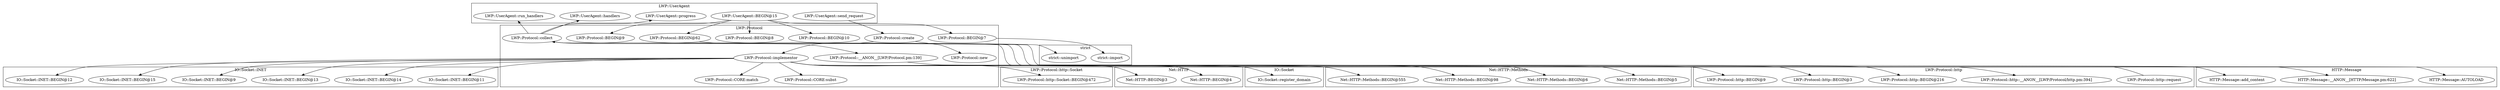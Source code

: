 digraph {
graph [overlap=false]
subgraph cluster_IO_Socket_INET {
	label="IO::Socket::INET";
	"IO::Socket::INET::BEGIN@11";
	"IO::Socket::INET::BEGIN@14";
	"IO::Socket::INET::BEGIN@13";
	"IO::Socket::INET::BEGIN@9";
	"IO::Socket::INET::BEGIN@15";
	"IO::Socket::INET::BEGIN@12";
}
subgraph cluster_LWP_UserAgent {
	label="LWP::UserAgent";
	"LWP::UserAgent::handlers";
	"LWP::UserAgent::send_request";
	"LWP::UserAgent::BEGIN@15";
	"LWP::UserAgent::run_handlers";
	"LWP::UserAgent::progress";
}
subgraph cluster_LWP_Protocol {
	label="LWP::Protocol";
	"LWP::Protocol::BEGIN@10";
	"LWP::Protocol::collect";
	"LWP::Protocol::BEGIN@7";
	"LWP::Protocol::implementor";
	"LWP::Protocol::create";
	"LWP::Protocol::BEGIN@8";
	"LWP::Protocol::CORE:match";
	"LWP::Protocol::__ANON__[LWP/Protocol.pm:139]";
	"LWP::Protocol::CORE:subst";
	"LWP::Protocol::BEGIN@9";
	"LWP::Protocol::new";
	"LWP::Protocol::BEGIN@62";
}
subgraph cluster_LWP_Protocol_http_Socket {
	label="LWP::Protocol::http::Socket";
	"LWP::Protocol::http::Socket::BEGIN@472";
}
subgraph cluster_HTTP_Message {
	label="HTTP::Message";
	"HTTP::Message::add_content";
	"HTTP::Message::__ANON__[HTTP/Message.pm:622]";
	"HTTP::Message::AUTOLOAD";
}
subgraph cluster_strict {
	label="strict";
	"strict::import";
	"strict::unimport";
}
subgraph cluster_Net_HTTP {
	label="Net::HTTP";
	"Net::HTTP::BEGIN@4";
	"Net::HTTP::BEGIN@3";
}
subgraph cluster_IO_Socket {
	label="IO::Socket";
	"IO::Socket::register_domain";
}
subgraph cluster_LWP_Protocol_http {
	label="LWP::Protocol::http";
	"LWP::Protocol::http::BEGIN@3";
	"LWP::Protocol::http::BEGIN@9";
	"LWP::Protocol::http::__ANON__[LWP/Protocol/http.pm:394]";
	"LWP::Protocol::http::request";
	"LWP::Protocol::http::BEGIN@216";
}
subgraph cluster_Net_HTTP_Methods {
	label="Net::HTTP::Methods";
	"Net::HTTP::Methods::BEGIN@5";
	"Net::HTTP::Methods::BEGIN@6";
	"Net::HTTP::Methods::BEGIN@98";
	"Net::HTTP::Methods::BEGIN@555";
}
"LWP::UserAgent::BEGIN@15" -> "LWP::Protocol::BEGIN@7";
"LWP::Protocol::__ANON__[LWP/Protocol.pm:139]" -> "HTTP::Message::add_content";
"LWP::Protocol::implementor" -> "IO::Socket::INET::BEGIN@14";
"LWP::Protocol::implementor" -> "IO::Socket::INET::BEGIN@12";
"LWP::Protocol::implementor" -> "Net::HTTP::Methods::BEGIN@555";
"LWP::Protocol::implementor" -> "Net::HTTP::Methods::BEGIN@5";
"LWP::Protocol::collect" -> "HTTP::Message::__ANON__[HTTP/Message.pm:622]";
"LWP::Protocol::implementor" -> "Net::HTTP::Methods::BEGIN@98";
"LWP::Protocol::collect" -> "LWP::UserAgent::run_handlers";
"LWP::UserAgent::send_request" -> "LWP::Protocol::create";
"LWP::Protocol::implementor" -> "LWP::Protocol::http::BEGIN@3";
"LWP::Protocol::create" -> "LWP::Protocol::new";
"LWP::Protocol::http::request" -> "LWP::Protocol::collect";
"LWP::Protocol::implementor" -> "IO::Socket::INET::BEGIN@11";
"LWP::UserAgent::BEGIN@15" -> "LWP::Protocol::BEGIN@10";
"LWP::Protocol::implementor" -> "Net::HTTP::Methods::BEGIN@6";
"LWP::Protocol::collect" -> "LWP::UserAgent::progress";
"LWP::Protocol::create" -> "LWP::Protocol::implementor";
"LWP::Protocol::collect" -> "HTTP::Message::AUTOLOAD";
"LWP::Protocol::implementor" -> "IO::Socket::INET::BEGIN@9";
"LWP::Protocol::implementor" -> "LWP::Protocol::http::Socket::BEGIN@472";
"LWP::UserAgent::BEGIN@15" -> "LWP::Protocol::BEGIN@62";
"LWP::Protocol::implementor" -> "IO::Socket::INET::BEGIN@15";
"LWP::Protocol::implementor" -> "LWP::Protocol::CORE:subst";
"LWP::Protocol::implementor" -> "IO::Socket::register_domain";
"LWP::Protocol::implementor" -> "Net::HTTP::BEGIN@4";
"LWP::Protocol::BEGIN@62" -> "strict::unimport";
"LWP::UserAgent::BEGIN@15" -> "LWP::Protocol::BEGIN@8";
"LWP::UserAgent::BEGIN@15" -> "LWP::Protocol::BEGIN@9";
"LWP::Protocol::implementor" -> "Net::HTTP::BEGIN@3";
"LWP::Protocol::implementor" -> "IO::Socket::INET::BEGIN@13";
"LWP::Protocol::collect" -> "LWP::Protocol::__ANON__[LWP/Protocol.pm:139]";
"LWP::Protocol::implementor" -> "LWP::Protocol::CORE:match";
"LWP::Protocol::collect" -> "LWP::UserAgent::handlers";
"LWP::Protocol::collect" -> "LWP::Protocol::http::__ANON__[LWP/Protocol/http.pm:394]";
"LWP::Protocol::implementor" -> "LWP::Protocol::http::BEGIN@216";
"LWP::Protocol::implementor" -> "LWP::Protocol::http::BEGIN@9";
"LWP::Protocol::BEGIN@7" -> "strict::import";
}
